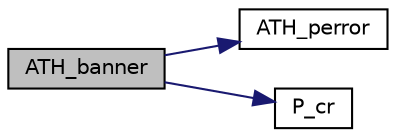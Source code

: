 digraph "ATH_banner"
{
  edge [fontname="Helvetica",fontsize="10",labelfontname="Helvetica",labelfontsize="10"];
  node [fontname="Helvetica",fontsize="10",shape=record];
  rankdir="LR";
  Node34 [label="ATH_banner",height=0.2,width=0.4,color="black", fillcolor="grey75", style="filled", fontcolor="black"];
  Node34 -> Node35 [color="midnightblue",fontsize="10",style="solid",fontname="Helvetica"];
  Node35 [label="ATH_perror",height=0.2,width=0.4,color="black", fillcolor="white", style="filled",URL="$linux_8c.html#ac39e2e5a19e60e0a6e24e028271471a9"];
  Node34 -> Node36 [color="midnightblue",fontsize="10",style="solid",fontname="Helvetica"];
  Node36 [label="P_cr",height=0.2,width=0.4,color="black", fillcolor="white", style="filled",URL="$atlast_8c.html#a29d9c28af97590cd5e9d50b02d42143d"];
}
